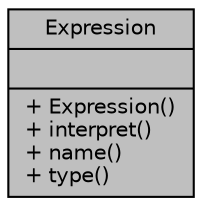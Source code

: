 digraph "Expression"
{
 // INTERACTIVE_SVG=YES
  edge [fontname="Helvetica",fontsize="10",labelfontname="Helvetica",labelfontsize="10"];
  node [fontname="Helvetica",fontsize="10",shape=record];
  Node1 [label="{Expression\n||+ Expression()\l+ interpret()\l+ name()\l+ type()\l}",height=0.2,width=0.4,color="black", fillcolor="grey75", style="filled" fontcolor="black"];
}
